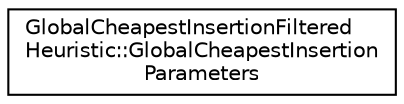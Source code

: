 digraph "Graphical Class Hierarchy"
{
 // LATEX_PDF_SIZE
  edge [fontname="Helvetica",fontsize="10",labelfontname="Helvetica",labelfontsize="10"];
  node [fontname="Helvetica",fontsize="10",shape=record];
  rankdir="LR";
  Node0 [label="GlobalCheapestInsertionFiltered\lHeuristic::GlobalCheapestInsertion\lParameters",height=0.2,width=0.4,color="black", fillcolor="white", style="filled",URL="$structoperations__research_1_1_global_cheapest_insertion_filtered_heuristic_1_1_global_cheapest_insertion_parameters.html",tooltip=" "];
}
